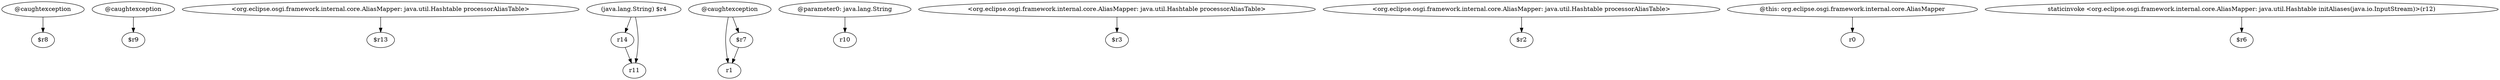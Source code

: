 digraph g {
0[label="@caughtexception"]
1[label="$r8"]
0->1[label=""]
2[label="@caughtexception"]
3[label="$r9"]
2->3[label=""]
4[label="<org.eclipse.osgi.framework.internal.core.AliasMapper: java.util.Hashtable processorAliasTable>"]
5[label="$r13"]
4->5[label=""]
6[label="(java.lang.String) $r4"]
7[label="r14"]
6->7[label=""]
8[label="r11"]
7->8[label=""]
9[label="@caughtexception"]
10[label="r1"]
9->10[label=""]
11[label="@parameter0: java.lang.String"]
12[label="r10"]
11->12[label=""]
13[label="$r7"]
13->10[label=""]
9->13[label=""]
14[label="<org.eclipse.osgi.framework.internal.core.AliasMapper: java.util.Hashtable processorAliasTable>"]
15[label="$r3"]
14->15[label=""]
16[label="<org.eclipse.osgi.framework.internal.core.AliasMapper: java.util.Hashtable processorAliasTable>"]
17[label="$r2"]
16->17[label=""]
18[label="@this: org.eclipse.osgi.framework.internal.core.AliasMapper"]
19[label="r0"]
18->19[label=""]
6->8[label=""]
20[label="staticinvoke <org.eclipse.osgi.framework.internal.core.AliasMapper: java.util.Hashtable initAliases(java.io.InputStream)>(r12)"]
21[label="$r6"]
20->21[label=""]
}